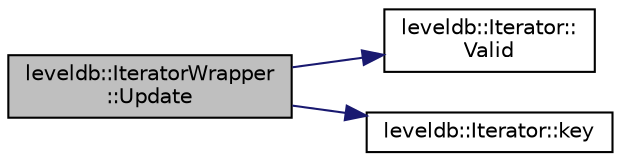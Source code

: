 digraph "leveldb::IteratorWrapper::Update"
{
  edge [fontname="Helvetica",fontsize="10",labelfontname="Helvetica",labelfontsize="10"];
  node [fontname="Helvetica",fontsize="10",shape=record];
  rankdir="LR";
  Node1 [label="leveldb::IteratorWrapper\l::Update",height=0.2,width=0.4,color="black", fillcolor="grey75", style="filled" fontcolor="black"];
  Node1 -> Node2 [color="midnightblue",fontsize="10",style="solid"];
  Node2 [label="leveldb::Iterator::\lValid",height=0.2,width=0.4,color="black", fillcolor="white", style="filled",URL="$classleveldb_1_1_iterator.html#a38614978bfa0586327b8e237bcb46012"];
  Node1 -> Node3 [color="midnightblue",fontsize="10",style="solid"];
  Node3 [label="leveldb::Iterator::key",height=0.2,width=0.4,color="black", fillcolor="white", style="filled",URL="$classleveldb_1_1_iterator.html#ad17feced6e24a1b21db5ae6940c1f220"];
}
